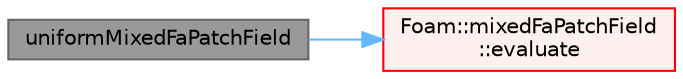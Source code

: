 digraph "uniformMixedFaPatchField"
{
 // LATEX_PDF_SIZE
  bgcolor="transparent";
  edge [fontname=Helvetica,fontsize=10,labelfontname=Helvetica,labelfontsize=10];
  node [fontname=Helvetica,fontsize=10,shape=box,height=0.2,width=0.4];
  rankdir="LR";
  Node1 [id="Node000001",label="uniformMixedFaPatchField",height=0.2,width=0.4,color="gray40", fillcolor="grey60", style="filled", fontcolor="black",tooltip=" "];
  Node1 -> Node2 [id="edge1_Node000001_Node000002",color="steelblue1",style="solid",tooltip=" "];
  Node2 [id="Node000002",label="Foam::mixedFaPatchField\l::evaluate",height=0.2,width=0.4,color="red", fillcolor="#FFF0F0", style="filled",URL="$classFoam_1_1mixedFaPatchField.html#a1a4ebfb8aa4dc581e54081a12bfbd0d3",tooltip=" "];
}
